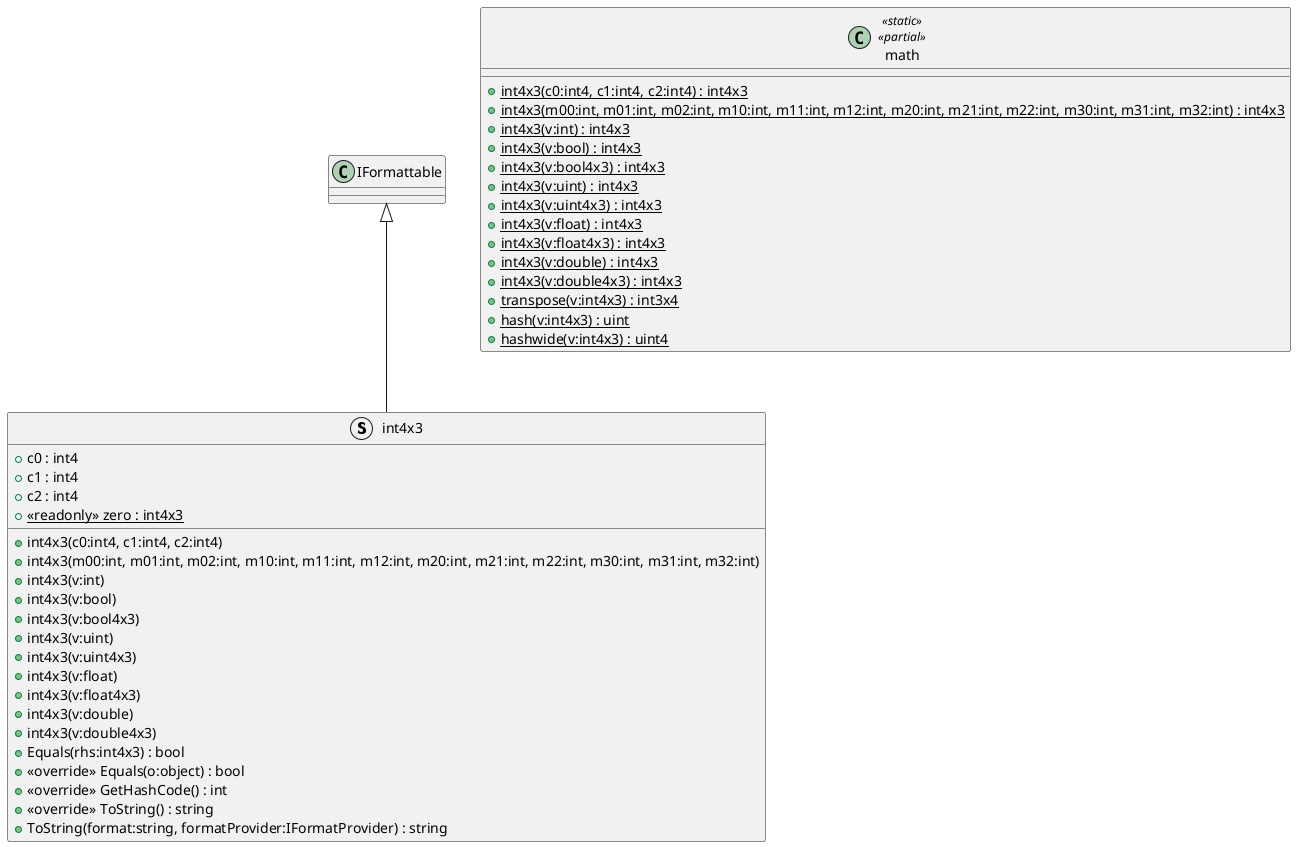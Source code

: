 @startuml
struct int4x3 {
    + c0 : int4
    + c1 : int4
    + c2 : int4
    + {static} <<readonly>> zero : int4x3
    + int4x3(c0:int4, c1:int4, c2:int4)
    + int4x3(m00:int, m01:int, m02:int, m10:int, m11:int, m12:int, m20:int, m21:int, m22:int, m30:int, m31:int, m32:int)
    + int4x3(v:int)
    + int4x3(v:bool)
    + int4x3(v:bool4x3)
    + int4x3(v:uint)
    + int4x3(v:uint4x3)
    + int4x3(v:float)
    + int4x3(v:float4x3)
    + int4x3(v:double)
    + int4x3(v:double4x3)
    + Equals(rhs:int4x3) : bool
    + <<override>> Equals(o:object) : bool
    + <<override>> GetHashCode() : int
    + <<override>> ToString() : string
    + ToString(format:string, formatProvider:IFormatProvider) : string
}
class math <<static>> <<partial>> {
    + {static} int4x3(c0:int4, c1:int4, c2:int4) : int4x3
    + {static} int4x3(m00:int, m01:int, m02:int, m10:int, m11:int, m12:int, m20:int, m21:int, m22:int, m30:int, m31:int, m32:int) : int4x3
    + {static} int4x3(v:int) : int4x3
    + {static} int4x3(v:bool) : int4x3
    + {static} int4x3(v:bool4x3) : int4x3
    + {static} int4x3(v:uint) : int4x3
    + {static} int4x3(v:uint4x3) : int4x3
    + {static} int4x3(v:float) : int4x3
    + {static} int4x3(v:float4x3) : int4x3
    + {static} int4x3(v:double) : int4x3
    + {static} int4x3(v:double4x3) : int4x3
    + {static} transpose(v:int4x3) : int3x4
    + {static} hash(v:int4x3) : uint
    + {static} hashwide(v:int4x3) : uint4
}
IFormattable <|-- int4x3
@enduml
